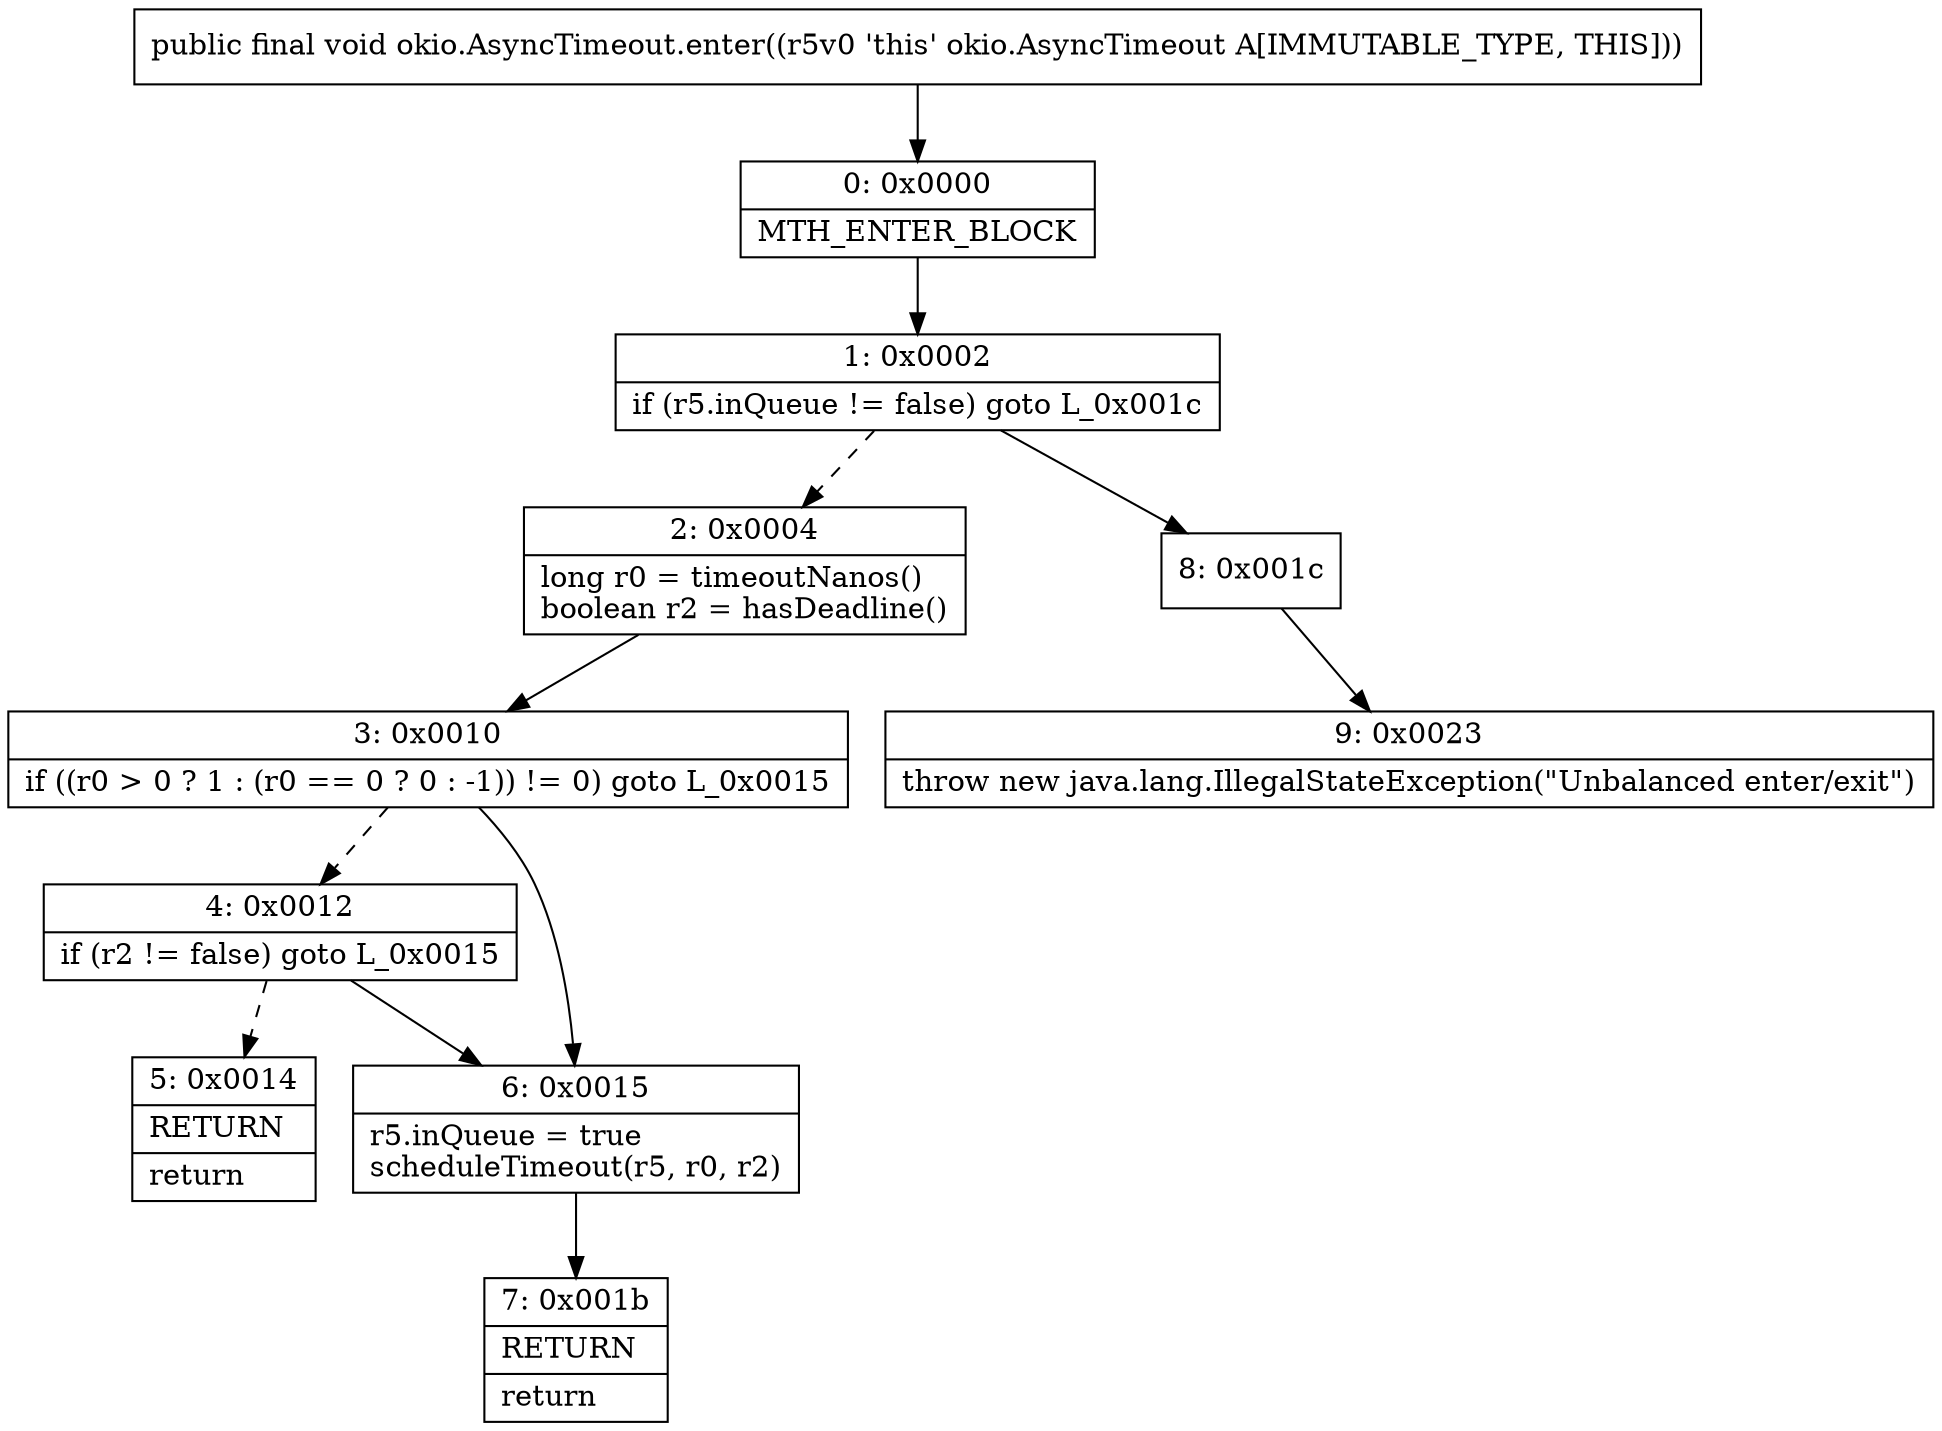 digraph "CFG forokio.AsyncTimeout.enter()V" {
Node_0 [shape=record,label="{0\:\ 0x0000|MTH_ENTER_BLOCK\l}"];
Node_1 [shape=record,label="{1\:\ 0x0002|if (r5.inQueue != false) goto L_0x001c\l}"];
Node_2 [shape=record,label="{2\:\ 0x0004|long r0 = timeoutNanos()\lboolean r2 = hasDeadline()\l}"];
Node_3 [shape=record,label="{3\:\ 0x0010|if ((r0 \> 0 ? 1 : (r0 == 0 ? 0 : \-1)) != 0) goto L_0x0015\l}"];
Node_4 [shape=record,label="{4\:\ 0x0012|if (r2 != false) goto L_0x0015\l}"];
Node_5 [shape=record,label="{5\:\ 0x0014|RETURN\l|return\l}"];
Node_6 [shape=record,label="{6\:\ 0x0015|r5.inQueue = true\lscheduleTimeout(r5, r0, r2)\l}"];
Node_7 [shape=record,label="{7\:\ 0x001b|RETURN\l|return\l}"];
Node_8 [shape=record,label="{8\:\ 0x001c}"];
Node_9 [shape=record,label="{9\:\ 0x0023|throw new java.lang.IllegalStateException(\"Unbalanced enter\/exit\")\l}"];
MethodNode[shape=record,label="{public final void okio.AsyncTimeout.enter((r5v0 'this' okio.AsyncTimeout A[IMMUTABLE_TYPE, THIS])) }"];
MethodNode -> Node_0;
Node_0 -> Node_1;
Node_1 -> Node_2[style=dashed];
Node_1 -> Node_8;
Node_2 -> Node_3;
Node_3 -> Node_4[style=dashed];
Node_3 -> Node_6;
Node_4 -> Node_5[style=dashed];
Node_4 -> Node_6;
Node_6 -> Node_7;
Node_8 -> Node_9;
}

